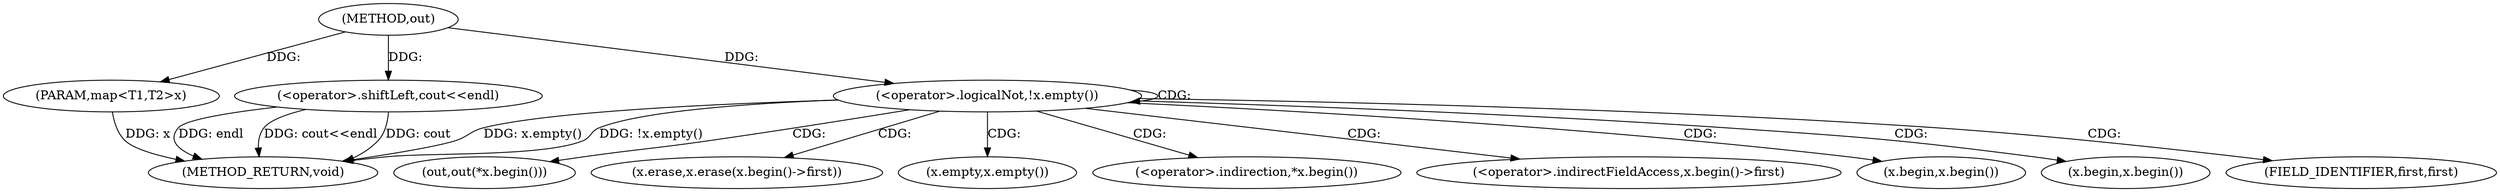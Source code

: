 digraph "out" {  
"1000358" [label = "(METHOD,out)" ]
"1000375" [label = "(METHOD_RETURN,void)" ]
"1000359" [label = "(PARAM,map<T1,T2>x)" ]
"1000372" [label = "(<operator>.shiftLeft,cout<<endl)" ]
"1000362" [label = "(<operator>.logicalNot,!x.empty())" ]
"1000365" [label = "(out,out(*x.begin()))" ]
"1000368" [label = "(x.erase,x.erase(x.begin()->first))" ]
"1000363" [label = "(x.empty,x.empty())" ]
"1000366" [label = "(<operator>.indirection,*x.begin())" ]
"1000369" [label = "(<operator>.indirectFieldAccess,x.begin()->first)" ]
"1000367" [label = "(x.begin,x.begin())" ]
"1000370" [label = "(x.begin,x.begin())" ]
"1000371" [label = "(FIELD_IDENTIFIER,first,first)" ]
  "1000359" -> "1000375"  [ label = "DDG: x"] 
  "1000362" -> "1000375"  [ label = "DDG: x.empty()"] 
  "1000362" -> "1000375"  [ label = "DDG: !x.empty()"] 
  "1000372" -> "1000375"  [ label = "DDG: endl"] 
  "1000372" -> "1000375"  [ label = "DDG: cout<<endl"] 
  "1000372" -> "1000375"  [ label = "DDG: cout"] 
  "1000358" -> "1000359"  [ label = "DDG: "] 
  "1000358" -> "1000372"  [ label = "DDG: "] 
  "1000358" -> "1000362"  [ label = "DDG: "] 
  "1000362" -> "1000371"  [ label = "CDG: "] 
  "1000362" -> "1000363"  [ label = "CDG: "] 
  "1000362" -> "1000362"  [ label = "CDG: "] 
  "1000362" -> "1000370"  [ label = "CDG: "] 
  "1000362" -> "1000369"  [ label = "CDG: "] 
  "1000362" -> "1000368"  [ label = "CDG: "] 
  "1000362" -> "1000367"  [ label = "CDG: "] 
  "1000362" -> "1000365"  [ label = "CDG: "] 
  "1000362" -> "1000366"  [ label = "CDG: "] 
}
